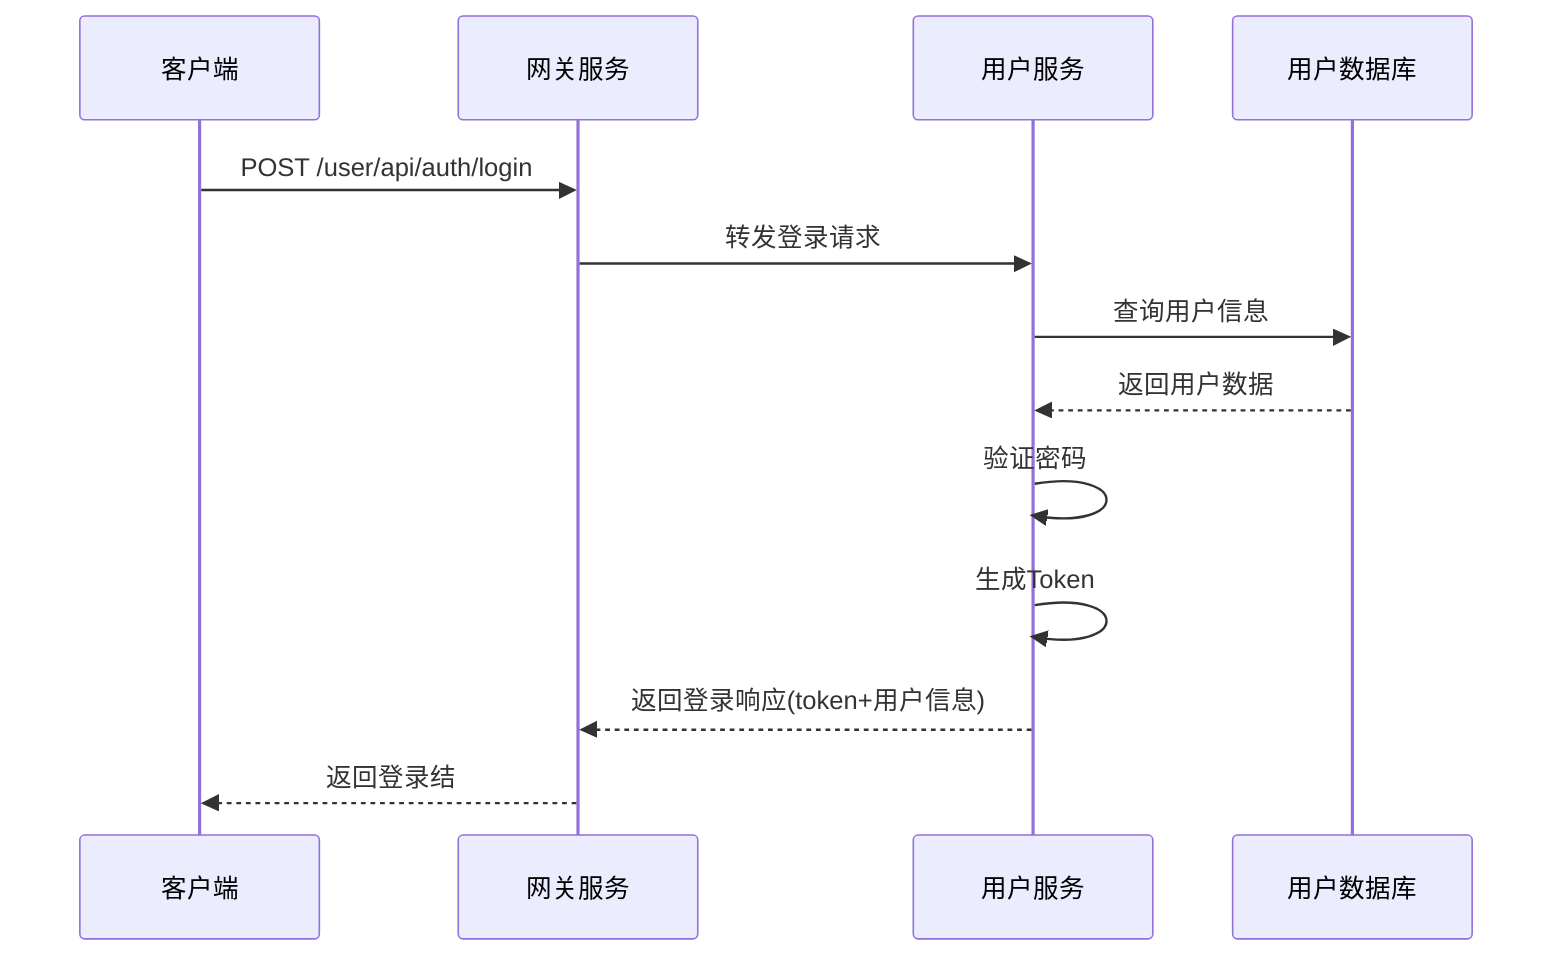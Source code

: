 sequenceDiagram
participant Client as 客户端
participant Gateway as 网关服务
participant User as 用户服务
participant DB as 用户数据库

    Client->>Gateway: POST /user/api/auth/login
    Gateway->>User: 转发登录请求
    User->>DB: 查询用户信息
    DB-->>User: 返回用户数据
    User->>User: 验证密码
    User->>User: 生成Token
    User-->>Gateway: 返回登录响应(token+用户信息)
    Gateway-->>Client: 返回登录结